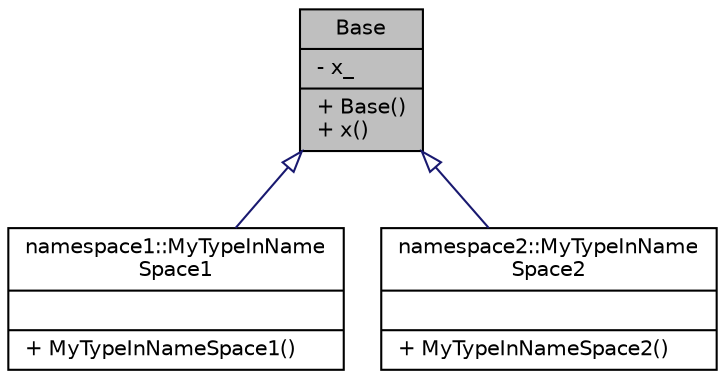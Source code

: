 digraph "Base"
{
 // LATEX_PDF_SIZE
  bgcolor="transparent";
  edge [fontname="Helvetica",fontsize="10",labelfontname="Helvetica",labelfontsize="10"];
  node [fontname="Helvetica",fontsize="10",shape=record];
  Node1 [label="{Base\n|- x_\l|+ Base()\l+ x()\l}",height=0.2,width=0.4,color="black", fillcolor="grey75", style="filled", fontcolor="black",tooltip=" "];
  Node1 -> Node2 [dir="back",color="midnightblue",fontsize="10",style="solid",arrowtail="onormal",fontname="Helvetica"];
  Node2 [label="{namespace1::MyTypeInName\lSpace1\n||+ MyTypeInNameSpace1()\l}",height=0.2,width=0.4,color="black",URL="$classnamespace1_1_1MyTypeInNameSpace1.html",tooltip=" "];
  Node1 -> Node3 [dir="back",color="midnightblue",fontsize="10",style="solid",arrowtail="onormal",fontname="Helvetica"];
  Node3 [label="{namespace2::MyTypeInName\lSpace2\n||+ MyTypeInNameSpace2()\l}",height=0.2,width=0.4,color="black",URL="$classnamespace2_1_1MyTypeInNameSpace2.html",tooltip=" "];
}
